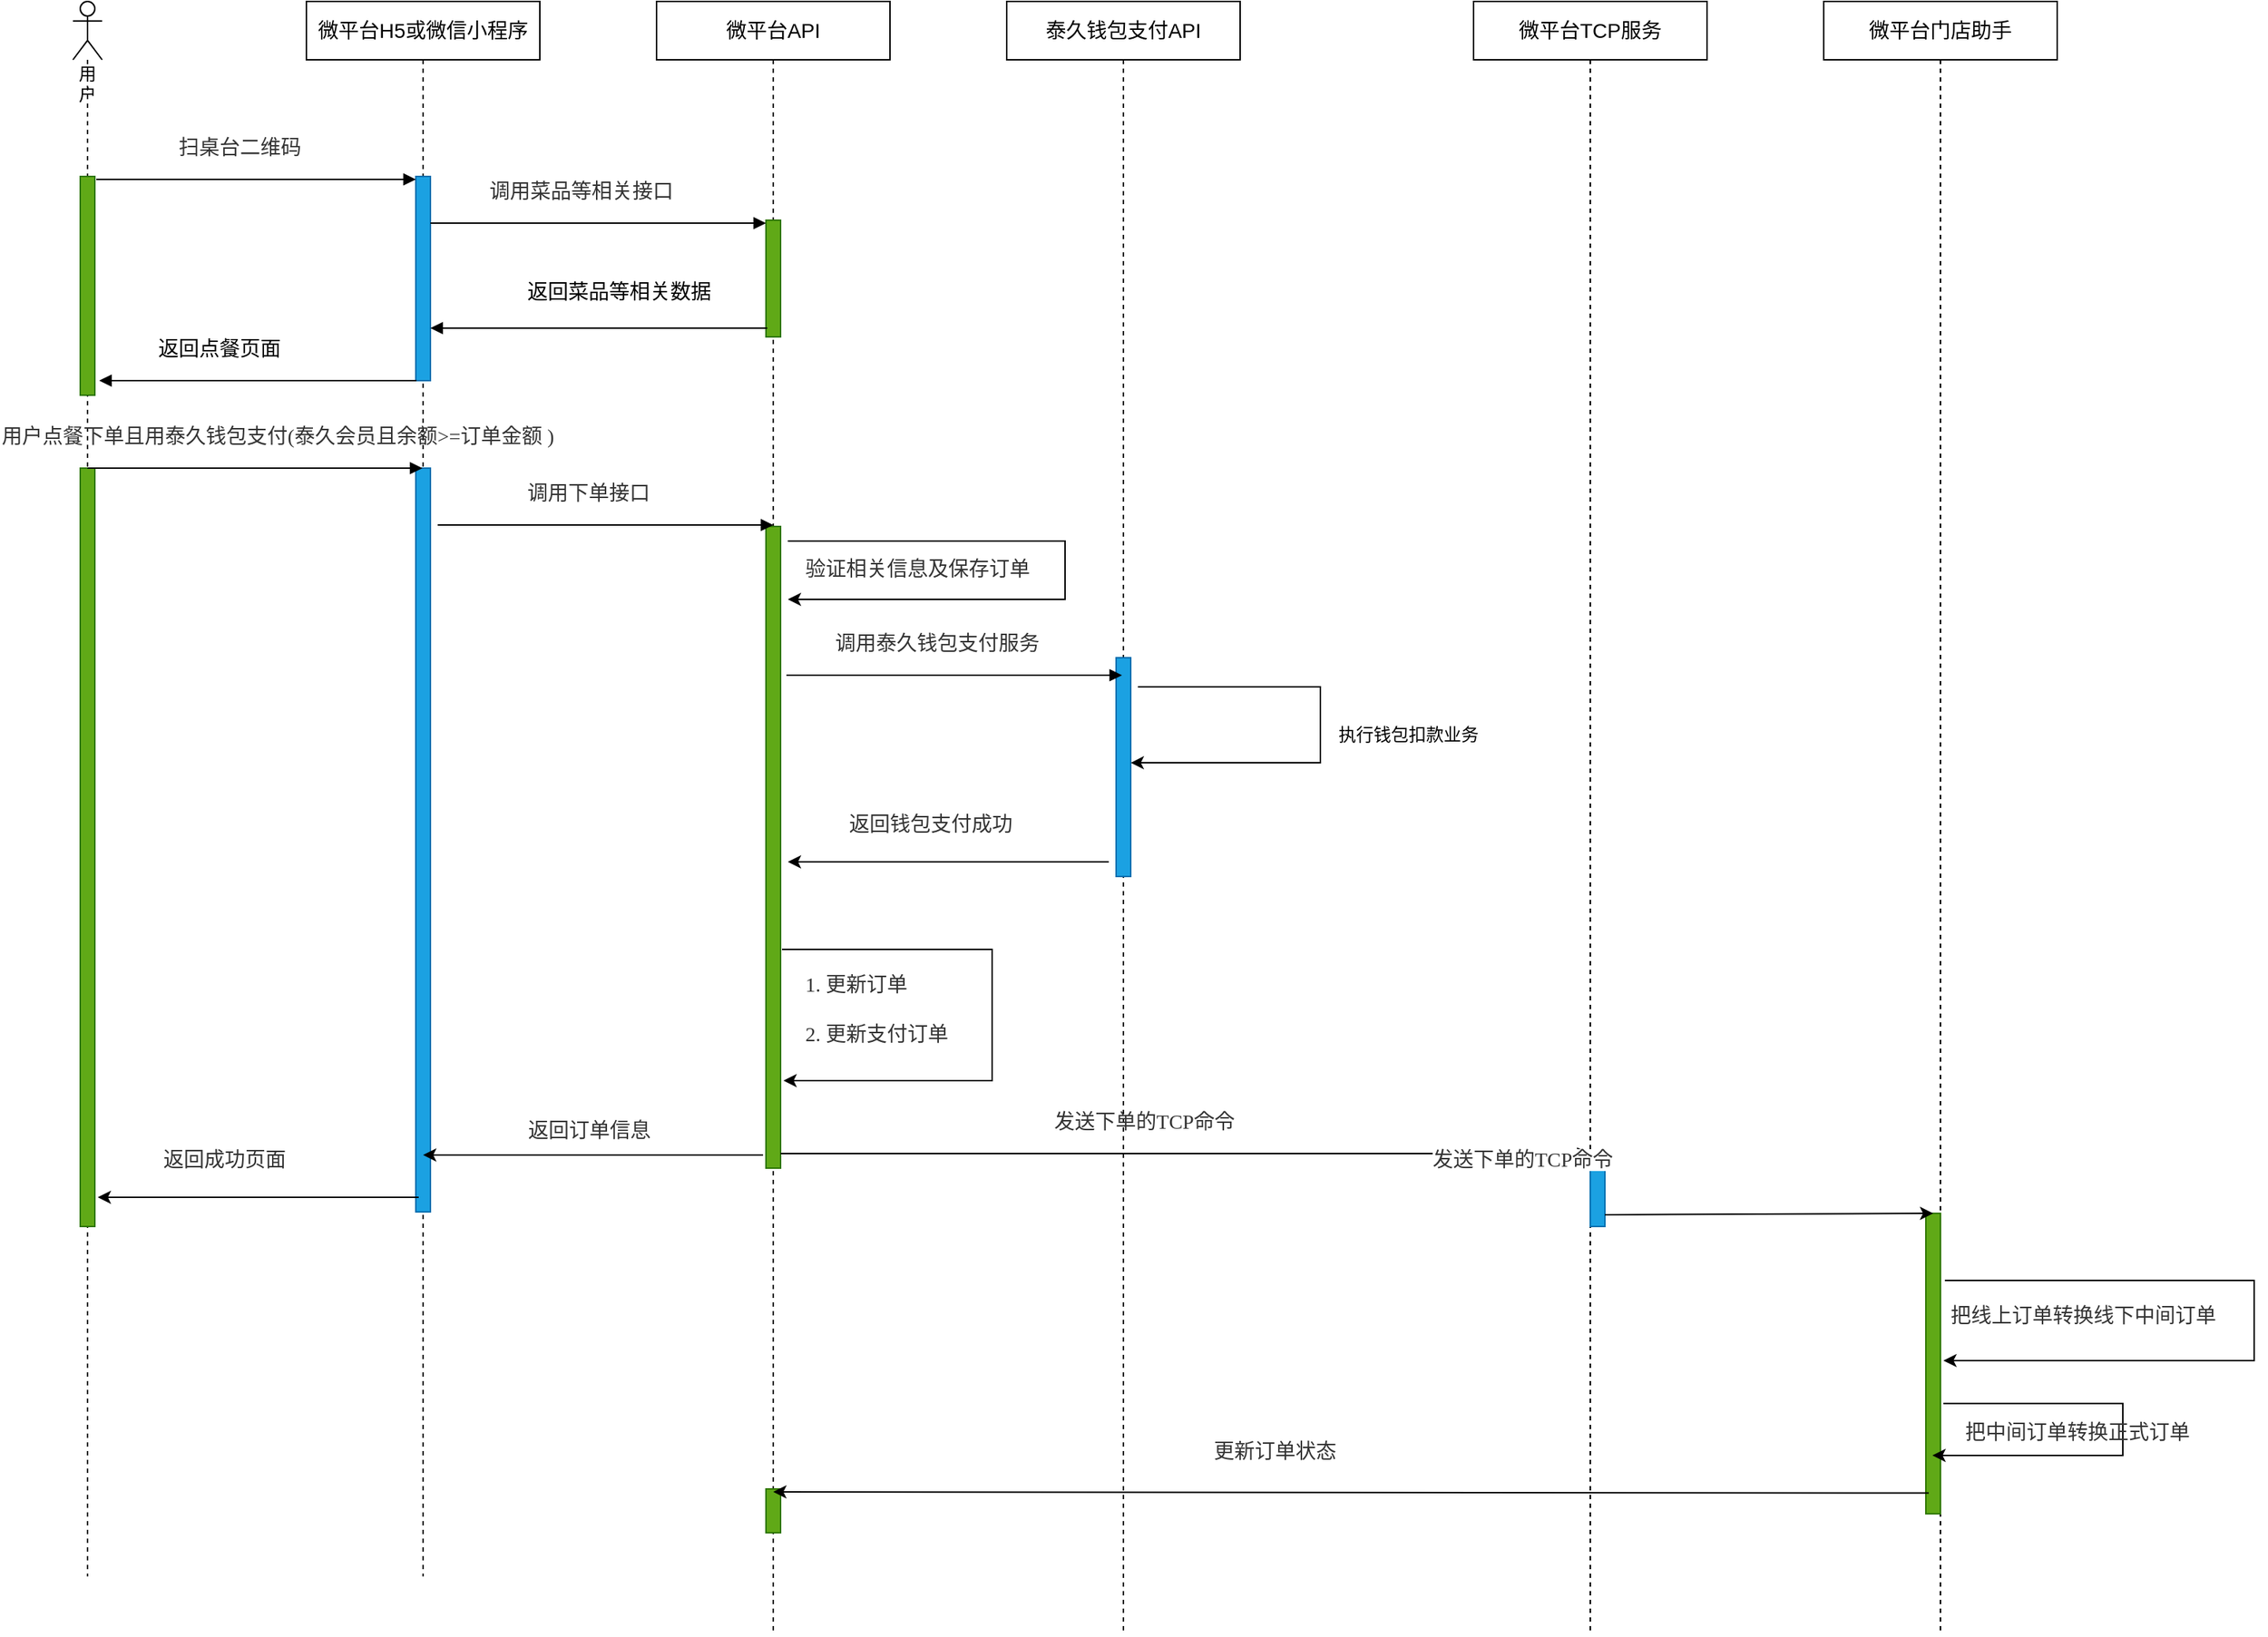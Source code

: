 <mxfile version="16.6.4" type="device"><diagram id="kgpKYQtTHZ0yAKxKKP6v" name="Page-1"><mxGraphModel dx="1285" dy="570" grid="1" gridSize="10" guides="1" tooltips="1" connect="1" arrows="1" fold="1" page="0" pageScale="1" pageWidth="850" pageHeight="1100" math="0" shadow="0"><root><mxCell id="0"/><mxCell id="1" parent="0"/><mxCell id="KIGTdYXQjyGPoFLAYNH6-1" value="用户" style="shape=umlLifeline;participant=umlActor;perimeter=lifelinePerimeter;whiteSpace=wrap;html=1;container=1;collapsible=0;recursiveResize=0;verticalAlign=top;spacingTop=36;outlineConnect=0;rounded=0;sketch=0;" parent="1" vertex="1"><mxGeometry width="20" height="1080" as="geometry"/></mxCell><mxCell id="KIGTdYXQjyGPoFLAYNH6-11" value="" style="html=1;points=[];perimeter=orthogonalPerimeter;fillColor=#60a917;strokeColor=#2D7600;fontColor=#ffffff;" parent="KIGTdYXQjyGPoFLAYNH6-1" vertex="1"><mxGeometry x="5" y="120" width="10" height="150" as="geometry"/></mxCell><mxCell id="KIGTdYXQjyGPoFLAYNH6-13" value="" style="html=1;points=[];perimeter=orthogonalPerimeter;fillColor=#60a917;strokeColor=#2D7600;fontColor=#ffffff;" parent="KIGTdYXQjyGPoFLAYNH6-1" vertex="1"><mxGeometry x="5" y="320" width="10" height="520" as="geometry"/></mxCell><mxCell id="KIGTdYXQjyGPoFLAYNH6-2" value="&lt;span style=&quot;font-size: 14px&quot;&gt;微平台H5或微信小程序&lt;/span&gt;" style="shape=umlLifeline;perimeter=lifelinePerimeter;whiteSpace=wrap;html=1;container=1;collapsible=0;recursiveResize=0;outlineConnect=0;" parent="1" vertex="1"><mxGeometry x="160" width="160" height="1080" as="geometry"/></mxCell><mxCell id="KIGTdYXQjyGPoFLAYNH6-3" value="" style="html=1;points=[];perimeter=orthogonalPerimeter;fillColor=#1ba1e2;strokeColor=#006EAF;fontColor=#ffffff;" parent="KIGTdYXQjyGPoFLAYNH6-2" vertex="1"><mxGeometry x="75" y="120" width="10" height="140" as="geometry"/></mxCell><mxCell id="KIGTdYXQjyGPoFLAYNH6-15" value="" style="html=1;points=[];perimeter=orthogonalPerimeter;fillColor=#1ba1e2;strokeColor=#006EAF;fontColor=#ffffff;" parent="KIGTdYXQjyGPoFLAYNH6-2" vertex="1"><mxGeometry x="75" y="320" width="10" height="510" as="geometry"/></mxCell><mxCell id="KIGTdYXQjyGPoFLAYNH6-5" value="&lt;div style=&quot;text-align: left&quot;&gt;&lt;span style=&quot;font-size: 14px&quot;&gt;&lt;font color=&quot;#333333&quot;&gt;扫桌台二维码&lt;/font&gt;&lt;/span&gt;&lt;/div&gt;" style="html=1;verticalAlign=bottom;endArrow=block;labelBackgroundColor=none;fontFamily=Verdana;fontSize=12;edgeStyle=elbowEdgeStyle;elbow=vertical;" parent="1" edge="1"><mxGeometry x="-0.104" y="10" relative="1" as="geometry"><mxPoint x="16" y="122" as="sourcePoint"/><mxPoint x="235" y="122" as="targetPoint"/><mxPoint as="offset"/><Array as="points"><mxPoint x="115" y="122"/></Array></mxGeometry></mxCell><mxCell id="KIGTdYXQjyGPoFLAYNH6-6" value="&lt;span style=&quot;font-size: 14px&quot;&gt;微平台API&lt;/span&gt;" style="shape=umlLifeline;perimeter=lifelinePerimeter;whiteSpace=wrap;html=1;container=1;collapsible=0;recursiveResize=0;outlineConnect=0;" parent="1" vertex="1"><mxGeometry x="400" width="160" height="1120" as="geometry"/></mxCell><mxCell id="KIGTdYXQjyGPoFLAYNH6-8" value="" style="html=1;points=[];perimeter=orthogonalPerimeter;fillColor=#60a917;strokeColor=#2D7600;fontColor=#ffffff;" parent="KIGTdYXQjyGPoFLAYNH6-6" vertex="1"><mxGeometry x="75" y="150" width="10" height="80" as="geometry"/></mxCell><mxCell id="KIGTdYXQjyGPoFLAYNH6-17" value="" style="html=1;points=[];perimeter=orthogonalPerimeter;fillColor=#60a917;strokeColor=#2D7600;fontColor=#ffffff;" parent="KIGTdYXQjyGPoFLAYNH6-6" vertex="1"><mxGeometry x="75" y="360" width="10" height="440" as="geometry"/></mxCell><mxCell id="KIGTdYXQjyGPoFLAYNH6-51" value="" style="edgeStyle=elbowEdgeStyle;elbow=horizontal;endArrow=classic;html=1;rounded=0;" parent="KIGTdYXQjyGPoFLAYNH6-6" edge="1"><mxGeometry width="50" height="50" relative="1" as="geometry"><mxPoint x="86" y="650" as="sourcePoint"/><mxPoint x="87" y="740" as="targetPoint"/><Array as="points"><mxPoint x="230" y="700"/></Array></mxGeometry></mxCell><mxCell id="KIGTdYXQjyGPoFLAYNH6-70" value="" style="html=1;points=[];perimeter=orthogonalPerimeter;fillColor=#60a917;strokeColor=#2D7600;fontColor=#ffffff;" parent="KIGTdYXQjyGPoFLAYNH6-6" vertex="1"><mxGeometry x="75" y="1020" width="10" height="30" as="geometry"/></mxCell><mxCell id="KIGTdYXQjyGPoFLAYNH6-9" value="&lt;div style=&quot;text-align: left&quot;&gt;&lt;font color=&quot;#333333&quot;&gt;&lt;span style=&quot;font-size: 14px&quot;&gt;调用菜品等相关接口&lt;/span&gt;&lt;/font&gt;&lt;/div&gt;" style="html=1;verticalAlign=bottom;endArrow=block;labelBackgroundColor=none;fontFamily=Verdana;fontSize=12;edgeStyle=elbowEdgeStyle;elbow=vertical;" parent="1" edge="1"><mxGeometry x="-0.104" y="10" relative="1" as="geometry"><mxPoint x="245" y="152" as="sourcePoint"/><mxPoint x="475" y="152" as="targetPoint"/><mxPoint as="offset"/><Array as="points"><mxPoint x="355" y="152"/></Array></mxGeometry></mxCell><mxCell id="KIGTdYXQjyGPoFLAYNH6-10" value="&lt;div style=&quot;text-align: left ; font-size: 14px&quot;&gt;返回菜品等相关数据&lt;/div&gt;" style="html=1;verticalAlign=bottom;endArrow=block;labelBackgroundColor=none;fontFamily=Verdana;fontSize=14;edgeStyle=elbowEdgeStyle;elbow=vertical;" parent="1" edge="1"><mxGeometry x="0.402" y="-13" relative="1" as="geometry"><mxPoint x="285" y="224" as="sourcePoint"/><mxPoint x="245" y="224" as="targetPoint"/><mxPoint as="offset"/><Array as="points"><mxPoint x="480.5" y="224"/></Array></mxGeometry></mxCell><mxCell id="KIGTdYXQjyGPoFLAYNH6-12" value="&lt;div style=&quot;text-align: left ; font-size: 14px&quot;&gt;返回点餐页面&lt;/div&gt;" style="html=1;verticalAlign=bottom;endArrow=block;labelBackgroundColor=none;fontFamily=Verdana;fontSize=14;edgeStyle=elbowEdgeStyle;elbow=vertical;" parent="1" edge="1"><mxGeometry x="0.602" y="-10" relative="1" as="geometry"><mxPoint x="50" y="260" as="sourcePoint"/><mxPoint x="18" y="260" as="targetPoint"/><mxPoint as="offset"/><Array as="points"><mxPoint x="240" y="260"/></Array></mxGeometry></mxCell><mxCell id="KIGTdYXQjyGPoFLAYNH6-14" value="&lt;div style=&quot;text-align: left ; font-size: 14px&quot;&gt;&lt;font color=&quot;#333333&quot;&gt;用户点餐下单且用泰久钱包支付(泰久会员且余额&amp;gt;=订单金额 )&lt;/font&gt;&lt;/div&gt;" style="html=1;verticalAlign=bottom;endArrow=block;labelBackgroundColor=none;fontFamily=Verdana;fontSize=14;edgeStyle=elbowEdgeStyle;elbow=vertical;" parent="1" target="KIGTdYXQjyGPoFLAYNH6-2" edge="1"><mxGeometry x="0.133" y="10" relative="1" as="geometry"><mxPoint x="10" y="320" as="sourcePoint"/><mxPoint x="225" y="320" as="targetPoint"/><mxPoint as="offset"/></mxGeometry></mxCell><mxCell id="KIGTdYXQjyGPoFLAYNH6-16" value="&lt;div style=&quot;text-align: left&quot;&gt;&lt;font color=&quot;#333333&quot;&gt;&lt;span style=&quot;font-size: 14px&quot;&gt;调用下单接口&lt;/span&gt;&lt;/font&gt;&lt;/div&gt;" style="html=1;verticalAlign=bottom;endArrow=block;labelBackgroundColor=none;fontFamily=Verdana;fontSize=12;edgeStyle=elbowEdgeStyle;elbow=vertical;" parent="1" edge="1"><mxGeometry x="-0.104" y="10" relative="1" as="geometry"><mxPoint x="250" y="359" as="sourcePoint"/><mxPoint x="480" y="359" as="targetPoint"/><mxPoint as="offset"/><Array as="points"><mxPoint x="360" y="359"/></Array></mxGeometry></mxCell><mxCell id="KIGTdYXQjyGPoFLAYNH6-18" value="&lt;span style=&quot;font-size: 14px&quot;&gt;泰久钱包支付API&lt;/span&gt;" style="shape=umlLifeline;perimeter=lifelinePerimeter;whiteSpace=wrap;html=1;container=1;collapsible=0;recursiveResize=0;outlineConnect=0;" parent="1" vertex="1"><mxGeometry x="640" width="160" height="1120" as="geometry"/></mxCell><mxCell id="KIGTdYXQjyGPoFLAYNH6-23" value="" style="html=1;points=[];perimeter=orthogonalPerimeter;fillColor=#1ba1e2;strokeColor=#006EAF;fontColor=#ffffff;" parent="KIGTdYXQjyGPoFLAYNH6-18" vertex="1"><mxGeometry x="75" y="450" width="10" height="150" as="geometry"/></mxCell><mxCell id="KIGTdYXQjyGPoFLAYNH6-43" value="" style="edgeStyle=elbowEdgeStyle;elbow=horizontal;endArrow=classic;html=1;rounded=0;entryX=1;entryY=0.692;entryDx=0;entryDy=0;entryPerimeter=0;exitX=0.045;exitY=-0.15;exitDx=0;exitDy=0;exitPerimeter=0;" parent="KIGTdYXQjyGPoFLAYNH6-18" edge="1"><mxGeometry width="50" height="50" relative="1" as="geometry"><mxPoint x="89.95" y="470" as="sourcePoint"/><mxPoint x="85" y="522.04" as="targetPoint"/><Array as="points"><mxPoint x="215" y="483"/></Array></mxGeometry></mxCell><mxCell id="KIGTdYXQjyGPoFLAYNH6-22" value="&lt;div style=&quot;text-align: left&quot;&gt;&lt;font color=&quot;#333333&quot;&gt;&lt;span style=&quot;font-size: 14px&quot;&gt;发送下单的TCP命令&lt;/span&gt;&lt;/font&gt;&lt;/div&gt;" style="html=1;verticalAlign=bottom;endArrow=block;labelBackgroundColor=none;fontFamily=Verdana;fontSize=12;edgeStyle=elbowEdgeStyle;elbow=vertical;" parent="1" target="KIGTdYXQjyGPoFLAYNH6-52" edge="1"><mxGeometry x="-0.104" y="10" relative="1" as="geometry"><mxPoint x="485" y="790" as="sourcePoint"/><mxPoint x="715" y="790" as="targetPoint"/><mxPoint as="offset"/><Array as="points"><mxPoint x="595" y="790"/></Array></mxGeometry></mxCell><mxCell id="KIGTdYXQjyGPoFLAYNH6-32" value="执行钱包扣款业务" style="text;html=1;align=center;verticalAlign=middle;resizable=0;points=[];autosize=1;strokeColor=none;" parent="1" vertex="1"><mxGeometry x="860" y="493" width="110" height="20" as="geometry"/></mxCell><mxCell id="KIGTdYXQjyGPoFLAYNH6-37" value="" style="edgeStyle=orthogonalEdgeStyle;curved=0;rounded=1;sketch=0;orthogonalLoop=1;jettySize=auto;html=1;" parent="1" edge="1"><mxGeometry relative="1" as="geometry"><mxPoint x="490" y="590" as="targetPoint"/><mxPoint x="710" y="590" as="sourcePoint"/></mxGeometry></mxCell><mxCell id="KIGTdYXQjyGPoFLAYNH6-38" value="&lt;font color=&quot;#333333&quot; face=&quot;verdana&quot;&gt;&lt;span style=&quot;font-size: 14px&quot;&gt;返回钱包支付成功&lt;/span&gt;&lt;/font&gt;" style="text;whiteSpace=wrap;html=1;" parent="1" vertex="1"><mxGeometry x="530" y="550" width="140" height="30" as="geometry"/></mxCell><mxCell id="KIGTdYXQjyGPoFLAYNH6-40" value="" style="edgeStyle=elbowEdgeStyle;elbow=horizontal;endArrow=classic;html=1;rounded=0;" parent="1" edge="1"><mxGeometry width="50" height="50" relative="1" as="geometry"><mxPoint x="490" y="370" as="sourcePoint"/><mxPoint x="490" y="410" as="targetPoint"/><Array as="points"><mxPoint x="680" y="390"/></Array></mxGeometry></mxCell><mxCell id="KIGTdYXQjyGPoFLAYNH6-41" value="&lt;font color=&quot;#333333&quot; face=&quot;verdana&quot;&gt;&lt;span style=&quot;font-size: 14px&quot;&gt;验证相关信息及保存订单&lt;/span&gt;&lt;/font&gt;" style="text;whiteSpace=wrap;html=1;" parent="1" vertex="1"><mxGeometry x="500" y="375" width="180" height="30" as="geometry"/></mxCell><mxCell id="KIGTdYXQjyGPoFLAYNH6-44" value="" style="edgeStyle=orthogonalEdgeStyle;rounded=0;sketch=0;jumpStyle=sharp;orthogonalLoop=1;jettySize=auto;html=1;" parent="1" edge="1"><mxGeometry relative="1" as="geometry"><mxPoint x="240" y="791" as="targetPoint"/><mxPoint x="473" y="791" as="sourcePoint"/></mxGeometry></mxCell><mxCell id="KIGTdYXQjyGPoFLAYNH6-45" value="&lt;font color=&quot;#333333&quot; face=&quot;verdana&quot;&gt;&lt;span style=&quot;font-size: 14px&quot;&gt;返回订单信息&lt;/span&gt;&lt;/font&gt;" style="text;whiteSpace=wrap;html=1;" parent="1" vertex="1"><mxGeometry x="310" y="760" width="110" height="30" as="geometry"/></mxCell><mxCell id="KIGTdYXQjyGPoFLAYNH6-46" value="" style="edgeStyle=orthogonalEdgeStyle;rounded=0;sketch=0;jumpStyle=sharp;orthogonalLoop=1;jettySize=auto;html=1;" parent="1" edge="1"><mxGeometry relative="1" as="geometry"><mxPoint x="17" y="820" as="targetPoint"/><mxPoint x="237" y="820" as="sourcePoint"/></mxGeometry></mxCell><mxCell id="KIGTdYXQjyGPoFLAYNH6-49" value="&lt;font color=&quot;#333333&quot; face=&quot;verdana&quot;&gt;&lt;span style=&quot;font-size: 14px&quot;&gt;1. 更新订单&lt;br&gt;&lt;br&gt;2.&amp;nbsp;更新支付订单&lt;br&gt;&lt;/span&gt;&lt;/font&gt;" style="text;whiteSpace=wrap;html=1;" parent="1" vertex="1"><mxGeometry x="500" y="660" width="110" height="60" as="geometry"/></mxCell><mxCell id="KIGTdYXQjyGPoFLAYNH6-52" value="&lt;span style=&quot;font-size: 14px&quot;&gt;微平台TCP服务&lt;/span&gt;" style="shape=umlLifeline;perimeter=lifelinePerimeter;whiteSpace=wrap;html=1;container=1;collapsible=0;recursiveResize=0;outlineConnect=0;" parent="1" vertex="1"><mxGeometry x="960" width="160" height="1120" as="geometry"/></mxCell><mxCell id="KIGTdYXQjyGPoFLAYNH6-57" value="" style="html=1;points=[];perimeter=orthogonalPerimeter;fillColor=#1ba1e2;strokeColor=#006EAF;fontColor=#ffffff;" parent="KIGTdYXQjyGPoFLAYNH6-52" vertex="1"><mxGeometry x="80" y="790" width="10" height="50" as="geometry"/></mxCell><mxCell id="KIGTdYXQjyGPoFLAYNH6-55" value="&lt;span style=&quot;font-size: 14px&quot;&gt;微平台门店助手&lt;/span&gt;" style="shape=umlLifeline;perimeter=lifelinePerimeter;whiteSpace=wrap;html=1;container=1;collapsible=0;recursiveResize=0;outlineConnect=0;" parent="1" vertex="1"><mxGeometry x="1200" width="160" height="1120" as="geometry"/></mxCell><mxCell id="KIGTdYXQjyGPoFLAYNH6-59" value="" style="html=1;points=[];perimeter=orthogonalPerimeter;fillColor=#60a917;strokeColor=#2D7600;fontColor=#ffffff;" parent="KIGTdYXQjyGPoFLAYNH6-55" vertex="1"><mxGeometry x="70" y="831" width="10" height="206" as="geometry"/></mxCell><mxCell id="KIGTdYXQjyGPoFLAYNH6-61" value="&lt;span style=&quot;color: rgb(51, 51, 51); font-family: verdana; font-size: 14px; font-style: normal; font-weight: 400; letter-spacing: normal; text-align: left; text-indent: 0px; text-transform: none; word-spacing: 0px; background-color: rgb(255, 255, 255); display: inline; float: none;&quot;&gt;发送下单的TCP命令&lt;/span&gt;" style="text;whiteSpace=wrap;html=1;" parent="KIGTdYXQjyGPoFLAYNH6-55" vertex="1"><mxGeometry x="-270" y="780" width="150" height="30" as="geometry"/></mxCell><mxCell id="KIGTdYXQjyGPoFLAYNH6-62" value="" style="edgeStyle=elbowEdgeStyle;elbow=horizontal;endArrow=classic;html=1;rounded=0;entryX=1.2;entryY=0.49;entryDx=0;entryDy=0;entryPerimeter=0;" parent="KIGTdYXQjyGPoFLAYNH6-55" target="KIGTdYXQjyGPoFLAYNH6-59" edge="1"><mxGeometry width="50" height="50" relative="1" as="geometry"><mxPoint x="83" y="877" as="sourcePoint"/><mxPoint x="175" y="907" as="targetPoint"/><Array as="points"><mxPoint x="295" y="907"/></Array></mxGeometry></mxCell><mxCell id="KIGTdYXQjyGPoFLAYNH6-63" value="&lt;font color=&quot;#333333&quot; face=&quot;verdana&quot;&gt;&lt;span style=&quot;font-size: 14px&quot;&gt;把线上订单转换线下中间订单&lt;/span&gt;&lt;/font&gt;" style="text;whiteSpace=wrap;html=1;" parent="KIGTdYXQjyGPoFLAYNH6-55" vertex="1"><mxGeometry x="85" y="887" width="200" height="30" as="geometry"/></mxCell><mxCell id="KIGTdYXQjyGPoFLAYNH6-64" value="" style="edgeStyle=elbowEdgeStyle;elbow=horizontal;endArrow=classic;html=1;rounded=0;exitX=1.2;exitY=0.633;exitDx=0;exitDy=0;exitPerimeter=0;" parent="KIGTdYXQjyGPoFLAYNH6-55" source="KIGTdYXQjyGPoFLAYNH6-59" edge="1"><mxGeometry width="50" height="50" relative="1" as="geometry"><mxPoint x="105" y="1007" as="sourcePoint"/><mxPoint x="74.5" y="997" as="targetPoint"/><Array as="points"><mxPoint x="205" y="997"/></Array></mxGeometry></mxCell><mxCell id="KIGTdYXQjyGPoFLAYNH6-65" value="&lt;font color=&quot;#333333&quot; face=&quot;verdana&quot;&gt;&lt;span style=&quot;font-size: 14px&quot;&gt;把中间订单转换正式订单&lt;/span&gt;&lt;/font&gt;" style="text;whiteSpace=wrap;html=1;" parent="KIGTdYXQjyGPoFLAYNH6-55" vertex="1"><mxGeometry x="95" y="967" width="200" height="30" as="geometry"/></mxCell><mxCell id="KIGTdYXQjyGPoFLAYNH6-56" value="&lt;div style=&quot;text-align: left&quot;&gt;&lt;font color=&quot;#333333&quot;&gt;&lt;span style=&quot;font-size: 14px&quot;&gt;调用泰久钱包支付服务&lt;/span&gt;&lt;/font&gt;&lt;/div&gt;" style="html=1;verticalAlign=bottom;endArrow=block;labelBackgroundColor=none;fontFamily=Verdana;fontSize=12;edgeStyle=elbowEdgeStyle;elbow=vertical;" parent="1" edge="1"><mxGeometry x="-0.104" y="10" relative="1" as="geometry"><mxPoint x="489" y="462" as="sourcePoint"/><mxPoint x="719" y="462" as="targetPoint"/><mxPoint as="offset"/><Array as="points"><mxPoint x="599" y="462"/></Array></mxGeometry></mxCell><mxCell id="KIGTdYXQjyGPoFLAYNH6-69" value="" style="edgeStyle=orthogonalEdgeStyle;rounded=0;sketch=0;jumpStyle=sharp;orthogonalLoop=1;jettySize=auto;html=1;exitX=0.2;exitY=0.931;exitDx=0;exitDy=0;exitPerimeter=0;" parent="1" edge="1" source="KIGTdYXQjyGPoFLAYNH6-59"><mxGeometry relative="1" as="geometry"><mxPoint x="480" y="1022" as="targetPoint"/><mxPoint x="1310" y="1022" as="sourcePoint"/></mxGeometry></mxCell><mxCell id="KIGTdYXQjyGPoFLAYNH6-60" value="&lt;font color=&quot;#333333&quot; face=&quot;verdana&quot;&gt;&lt;span style=&quot;font-size: 14px&quot;&gt;返回成功页面&lt;/span&gt;&lt;/font&gt;" style="text;whiteSpace=wrap;html=1;" parent="1" vertex="1"><mxGeometry x="60" y="780" width="110" height="30" as="geometry"/></mxCell><mxCell id="KIGTdYXQjyGPoFLAYNH6-71" value="&lt;font color=&quot;#333333&quot; face=&quot;verdana&quot;&gt;&lt;span style=&quot;font-size: 14px&quot;&gt;更新订单状态&lt;/span&gt;&lt;/font&gt;" style="text;whiteSpace=wrap;html=1;" parent="1" vertex="1"><mxGeometry x="780" y="980" width="150" height="30" as="geometry"/></mxCell><mxCell id="KIGTdYXQjyGPoFLAYNH6-58" value="" style="edgeStyle=orthogonalEdgeStyle;rounded=0;sketch=0;jumpStyle=sharp;orthogonalLoop=1;jettySize=auto;html=1;entryX=0;entryY=0.05;entryDx=0;entryDy=0;entryPerimeter=0;" parent="1" edge="1"><mxGeometry relative="1" as="geometry"><mxPoint x="1275" y="831" as="targetPoint"/><mxPoint x="1050" y="832" as="sourcePoint"/><Array as="points"><mxPoint x="1090" y="832"/></Array></mxGeometry></mxCell></root></mxGraphModel></diagram></mxfile>